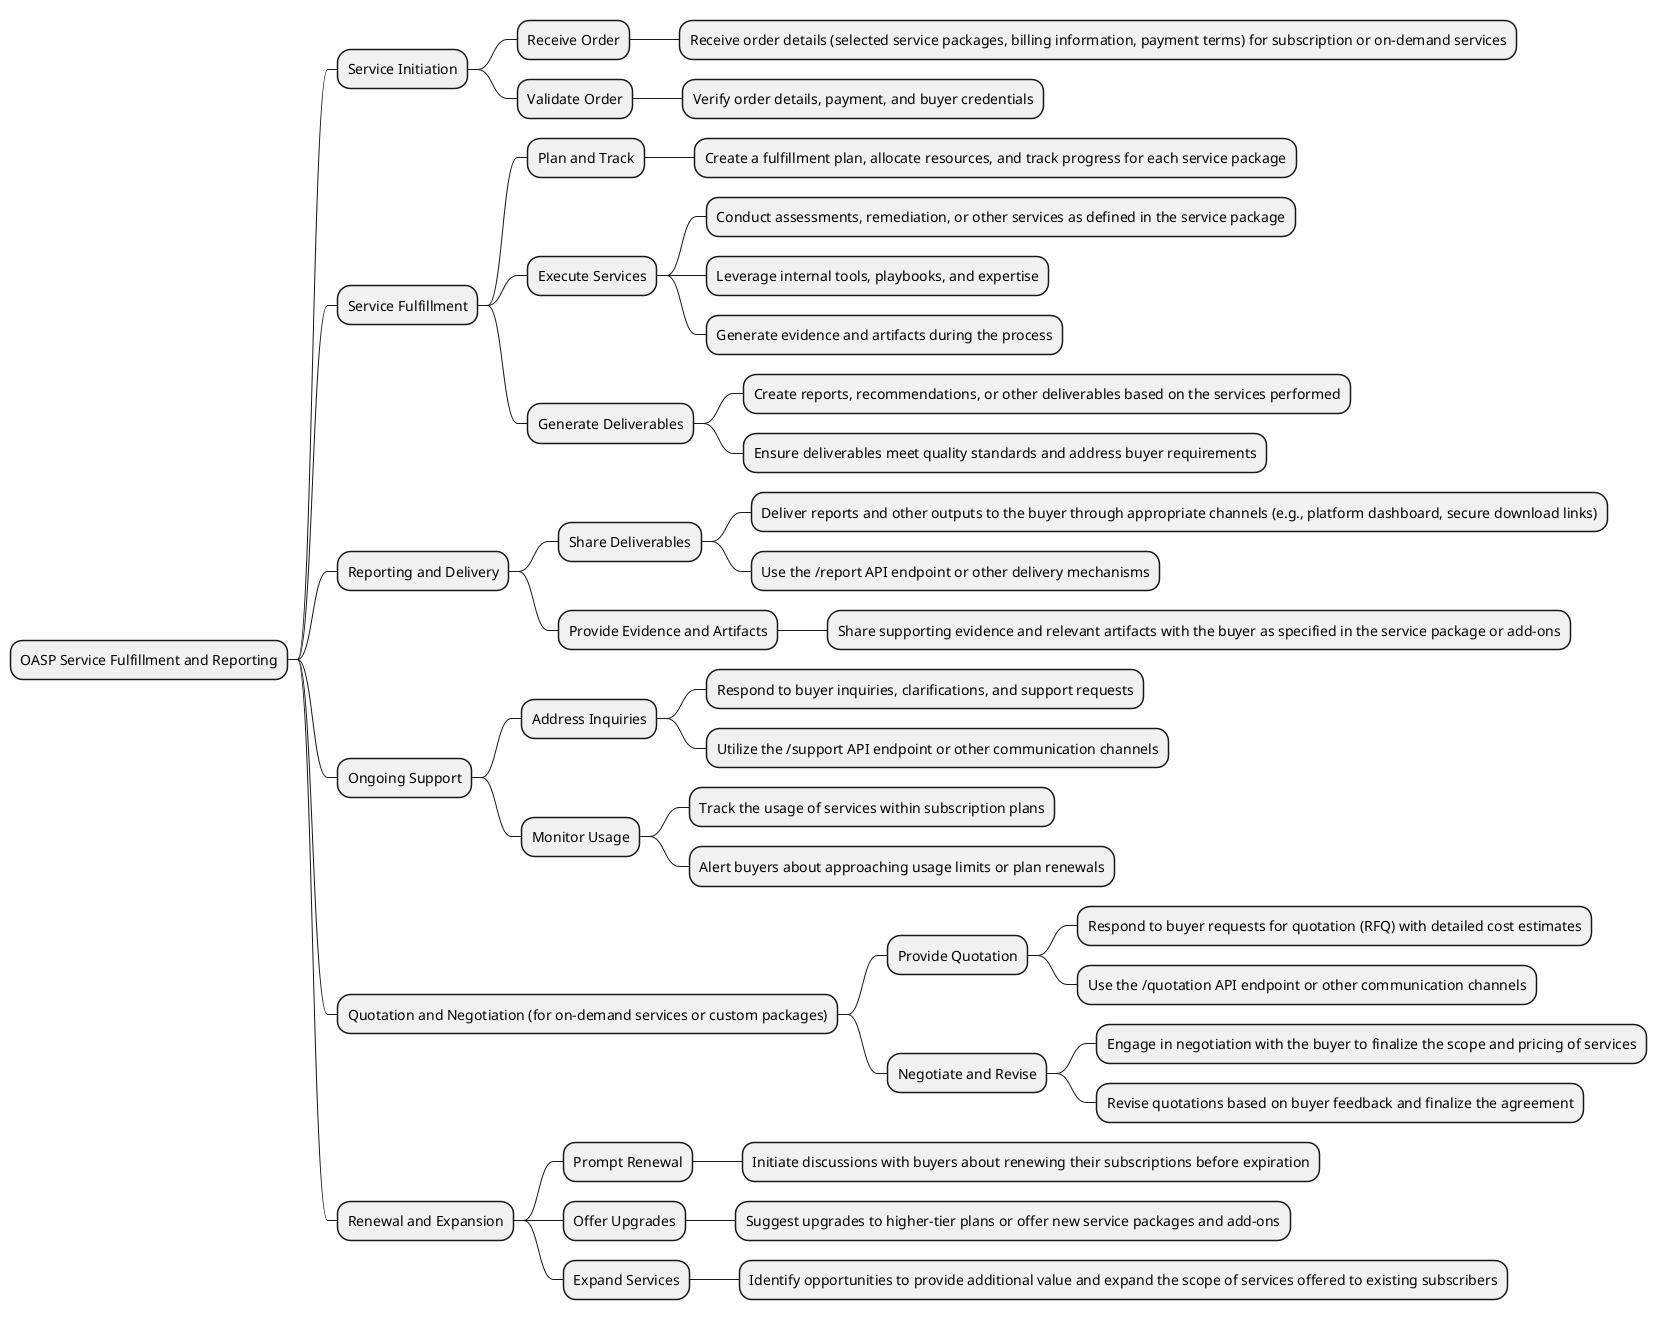@startmindmap
* OASP Service Fulfillment and Reporting
** Service Initiation
*** Receive Order
****  Receive order details (selected service packages, billing information, payment terms) for subscription or on-demand services
***  Validate Order
****  Verify order details, payment, and buyer credentials
** Service Fulfillment
***  Plan and Track
****  Create a fulfillment plan, allocate resources, and track progress for each service package
***  Execute Services
****  Conduct assessments, remediation, or other services as defined in the service package
****  Leverage internal tools, playbooks, and expertise
****  Generate evidence and artifacts during the process
***  Generate Deliverables
****  Create reports, recommendations, or other deliverables based on the services performed
****  Ensure deliverables meet quality standards and address buyer requirements
** Reporting and Delivery
***  Share Deliverables
****  Deliver reports and other outputs to the buyer through appropriate channels (e.g., platform dashboard, secure download links)
****  Use the /report API endpoint or other delivery mechanisms
***  Provide Evidence and Artifacts
****  Share supporting evidence and relevant artifacts with the buyer as specified in the service package or add-ons
** Ongoing Support
***  Address Inquiries
****  Respond to buyer inquiries, clarifications, and support requests
****  Utilize the /support API endpoint or other communication channels
***  Monitor Usage
****  Track the usage of services within subscription plans
****  Alert buyers about approaching usage limits or plan renewals
** Quotation and Negotiation (for on-demand services or custom packages)
***  Provide Quotation
****  Respond to buyer requests for quotation (RFQ) with detailed cost estimates
****  Use the /quotation API endpoint or other communication channels
***  Negotiate and Revise
****  Engage in negotiation with the buyer to finalize the scope and pricing of services
****  Revise quotations based on buyer feedback and finalize the agreement
** Renewal and Expansion
***  Prompt Renewal
****  Initiate discussions with buyers about renewing their subscriptions before expiration
***  Offer Upgrades
****  Suggest upgrades to higher-tier plans or offer new service packages and add-ons
***  Expand Services
****  Identify opportunities to provide additional value and expand the scope of services offered to existing subscribers
@endmindmap
